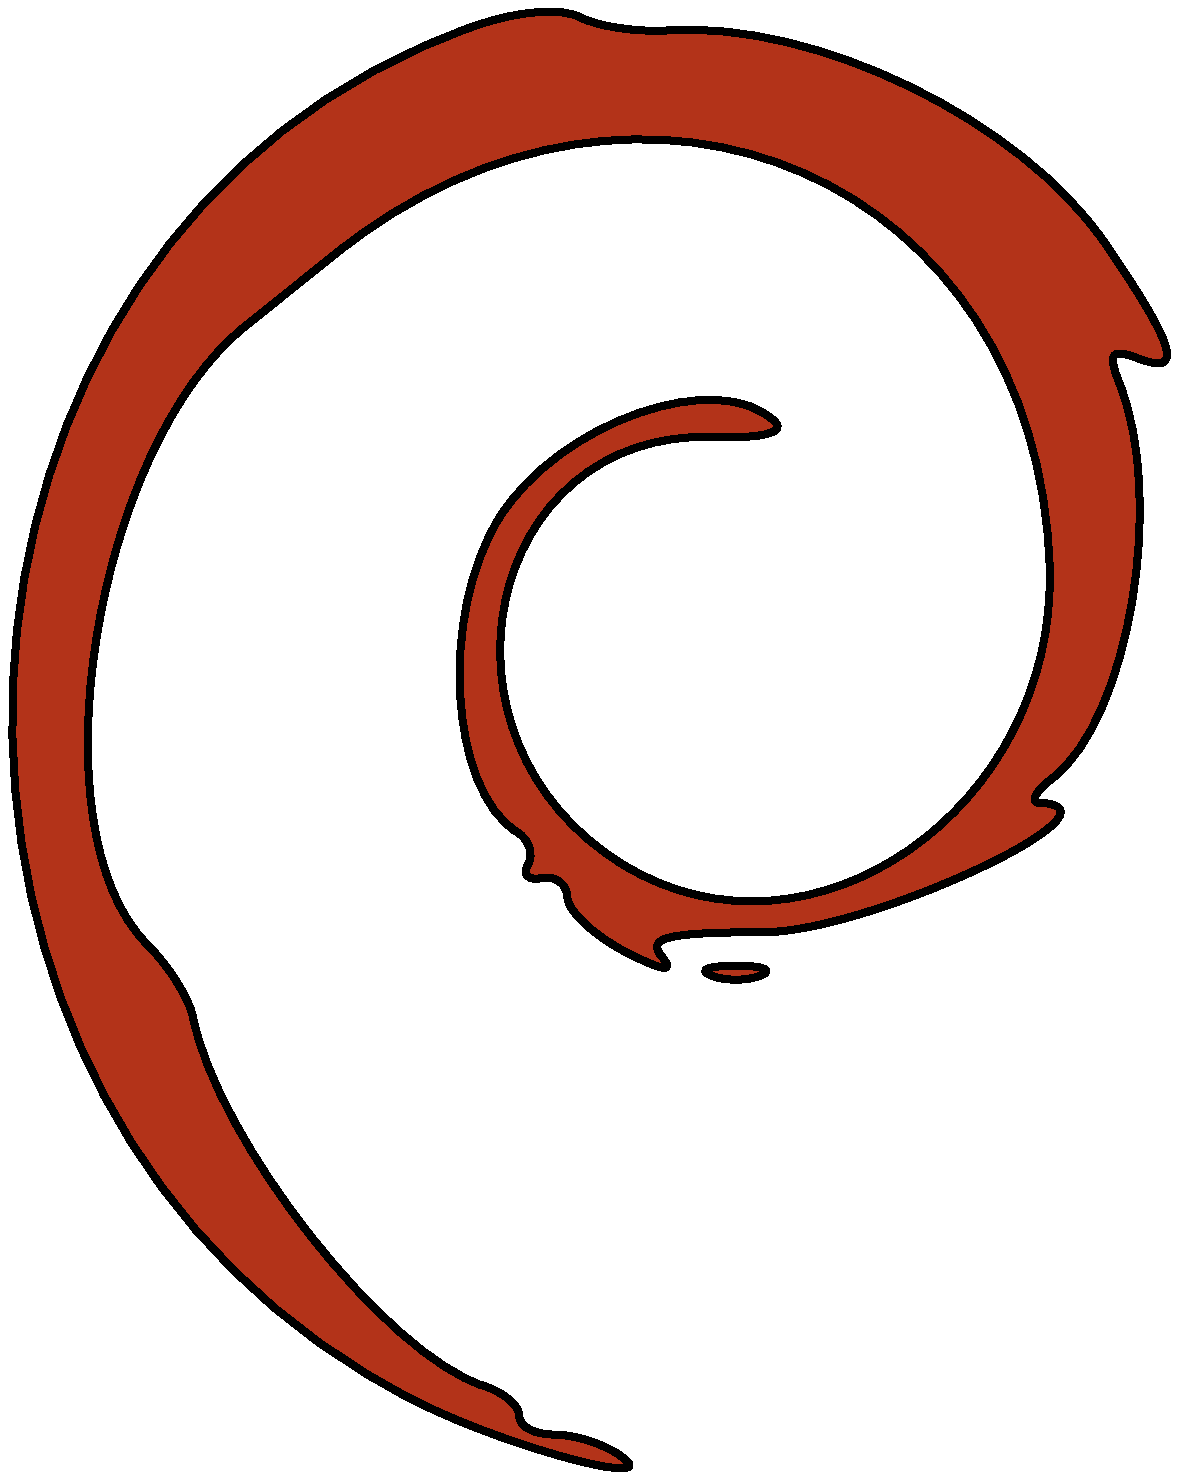 % Converted from PostScript(TM) to MetaPost by pstoedit
% MetaPost backend contributed by Scott Pakin <pakin@uiuc.edu>
% pstoedit is Copyright (C) 1993 - 2003 Wolfgang Glunz <wglunz@pstoedit.net>

% Edited by L. Nobre G.
% DebianSwirlsmallEdited.mp

beginfig(1);
  color cristhine;
  path pri, seg;
  cristhine = (0.7,0.2,0.1);
  pri = (190.745,542.894)
        ..controls (-21.9817,469.739) and (-35.7288,149.215)..(169.473,46.9001)
	..controls (203.509,29.9294) and (261.751,14.9561)..(241.091,28.488)
	..controls (235.013,32.4688) and (225.136,35.4543)..(218.045,35.4543)
	..controls (210.954,35.4543) and (205.636,38.3416)..(205.636,42.1907)
	..controls (205.636,45.9331) and (199.964,50.7207)..(192.873,52.9626)
	..controls (157.73,64.074) and (97.0095,141.109)..(88.1819,185.782)
	..controls (86.8718,192.412) and (79.418,204.218)..(71.6182,212.018)
	..controls (30.533,253.103) and (52.4727,390.784)..(107.073,434.51)
	..controls (120.545,445.3) and (134.623,456.592)..(138.982,460.106)
	..controls (249.847,549.474) and (392.385,487.146)..(396.601,347.455)
	..controls (399.211,260.945) and (310.803,199.291)..(243.218,240.488)
	..controls (169.171,285.624) and (192.873,397.589)..(275.836,394.576)
	..controls (292.854,393.958) and (301.647,396.098)..(297.818,399.927)
	..controls (277.624,420.121) and (219.781,399.927)..(198.293,365.182)
	..controls (176.806,330.436) and (180.511,267.381)..(204.927,252.293)
	..controls (209.182,249.664) and (210.954,244.411)..(208.827,240.736)
	..controls (206.643,236.964) and (208.827,234.78)..(213.791,235.773)
	..controls (218.754,236.765) and (222.811,233.645)..(223.009,228.682)
	..controls (223.205,223.792) and (232.582,215.05)..(243.927,209.182)
	..controls (257.4,202.213) and (261.923,201.602)..(257.045,207.409)
	..controls (251.161,214.414) and (258.818,216.273)..(293.563,216.273)
	..controls (331.854,216.273) and (428.556,261.651)..(392.836,262.857)
	..controls (389.247,262.978) and (391.418,266.928)..(397.8,271.885)
	..controls (425.167,293.14) and (438.433,372.273)..(421.643,414.109)
	..controls (417.375,424.745) and (418.774,426.598)..(428.291,422.907)
	..controls (445.229,416.34) and (442.224,426.873)..(416.436,464.455)
	..controls (386.156,508.584) and (312.709,544.39)..(259.527,540.949)
	..controls (248.182,540.215) and (233.878,542.32)..(227.618,545.646)
	..controls (221,549.161) and (205.636,548.015)..(190.745,542.894)
	--cycle;
  seg = (274.773,200.673)
	..controls (279.736,198.687) and (287.536,198.687)..(292.5,200.673)
	..controls (297.464,202.658) and (293.563,204.218)..(283.636,204.218)
	..controls (273.709,204.218) and (269.809,202.658)..(274.773,200.673)
	--cycle;
  drawoptions( withcolor cristhine );
  fill pri;
  fill seg;
  drawoptions( withpen pencircle scaled 1mm );	
  draw pri;
  draw seg;
endfig;
end
